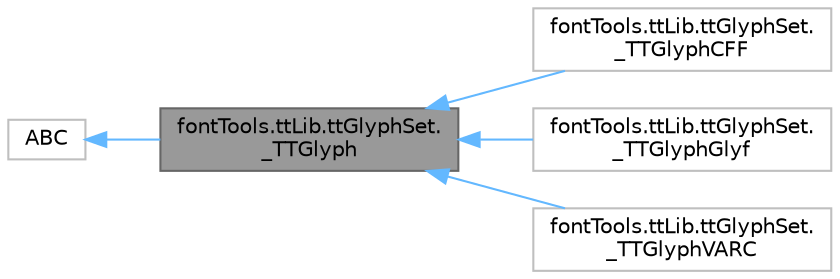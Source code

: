 digraph "fontTools.ttLib.ttGlyphSet._TTGlyph"
{
 // LATEX_PDF_SIZE
  bgcolor="transparent";
  edge [fontname=Helvetica,fontsize=10,labelfontname=Helvetica,labelfontsize=10];
  node [fontname=Helvetica,fontsize=10,shape=box,height=0.2,width=0.4];
  rankdir="LR";
  Node1 [id="Node000001",label="fontTools.ttLib.ttGlyphSet.\l_TTGlyph",height=0.2,width=0.4,color="gray40", fillcolor="grey60", style="filled", fontcolor="black",tooltip=" "];
  Node2 -> Node1 [id="edge1_Node000001_Node000002",dir="back",color="steelblue1",style="solid",tooltip=" "];
  Node2 [id="Node000002",label="ABC",height=0.2,width=0.4,color="grey75", fillcolor="white", style="filled",URL="$dd/d9b/classABC.html",tooltip=" "];
  Node1 -> Node3 [id="edge2_Node000001_Node000003",dir="back",color="steelblue1",style="solid",tooltip=" "];
  Node3 [id="Node000003",label="fontTools.ttLib.ttGlyphSet.\l_TTGlyphCFF",height=0.2,width=0.4,color="grey75", fillcolor="white", style="filled",URL="$dc/d0e/classfontTools_1_1ttLib_1_1ttGlyphSet_1_1__TTGlyphCFF.html",tooltip=" "];
  Node1 -> Node4 [id="edge3_Node000001_Node000004",dir="back",color="steelblue1",style="solid",tooltip=" "];
  Node4 [id="Node000004",label="fontTools.ttLib.ttGlyphSet.\l_TTGlyphGlyf",height=0.2,width=0.4,color="grey75", fillcolor="white", style="filled",URL="$d8/d3e/classfontTools_1_1ttLib_1_1ttGlyphSet_1_1__TTGlyphGlyf.html",tooltip=" "];
  Node1 -> Node5 [id="edge4_Node000001_Node000005",dir="back",color="steelblue1",style="solid",tooltip=" "];
  Node5 [id="Node000005",label="fontTools.ttLib.ttGlyphSet.\l_TTGlyphVARC",height=0.2,width=0.4,color="grey75", fillcolor="white", style="filled",URL="$df/d68/classfontTools_1_1ttLib_1_1ttGlyphSet_1_1__TTGlyphVARC.html",tooltip=" "];
}
